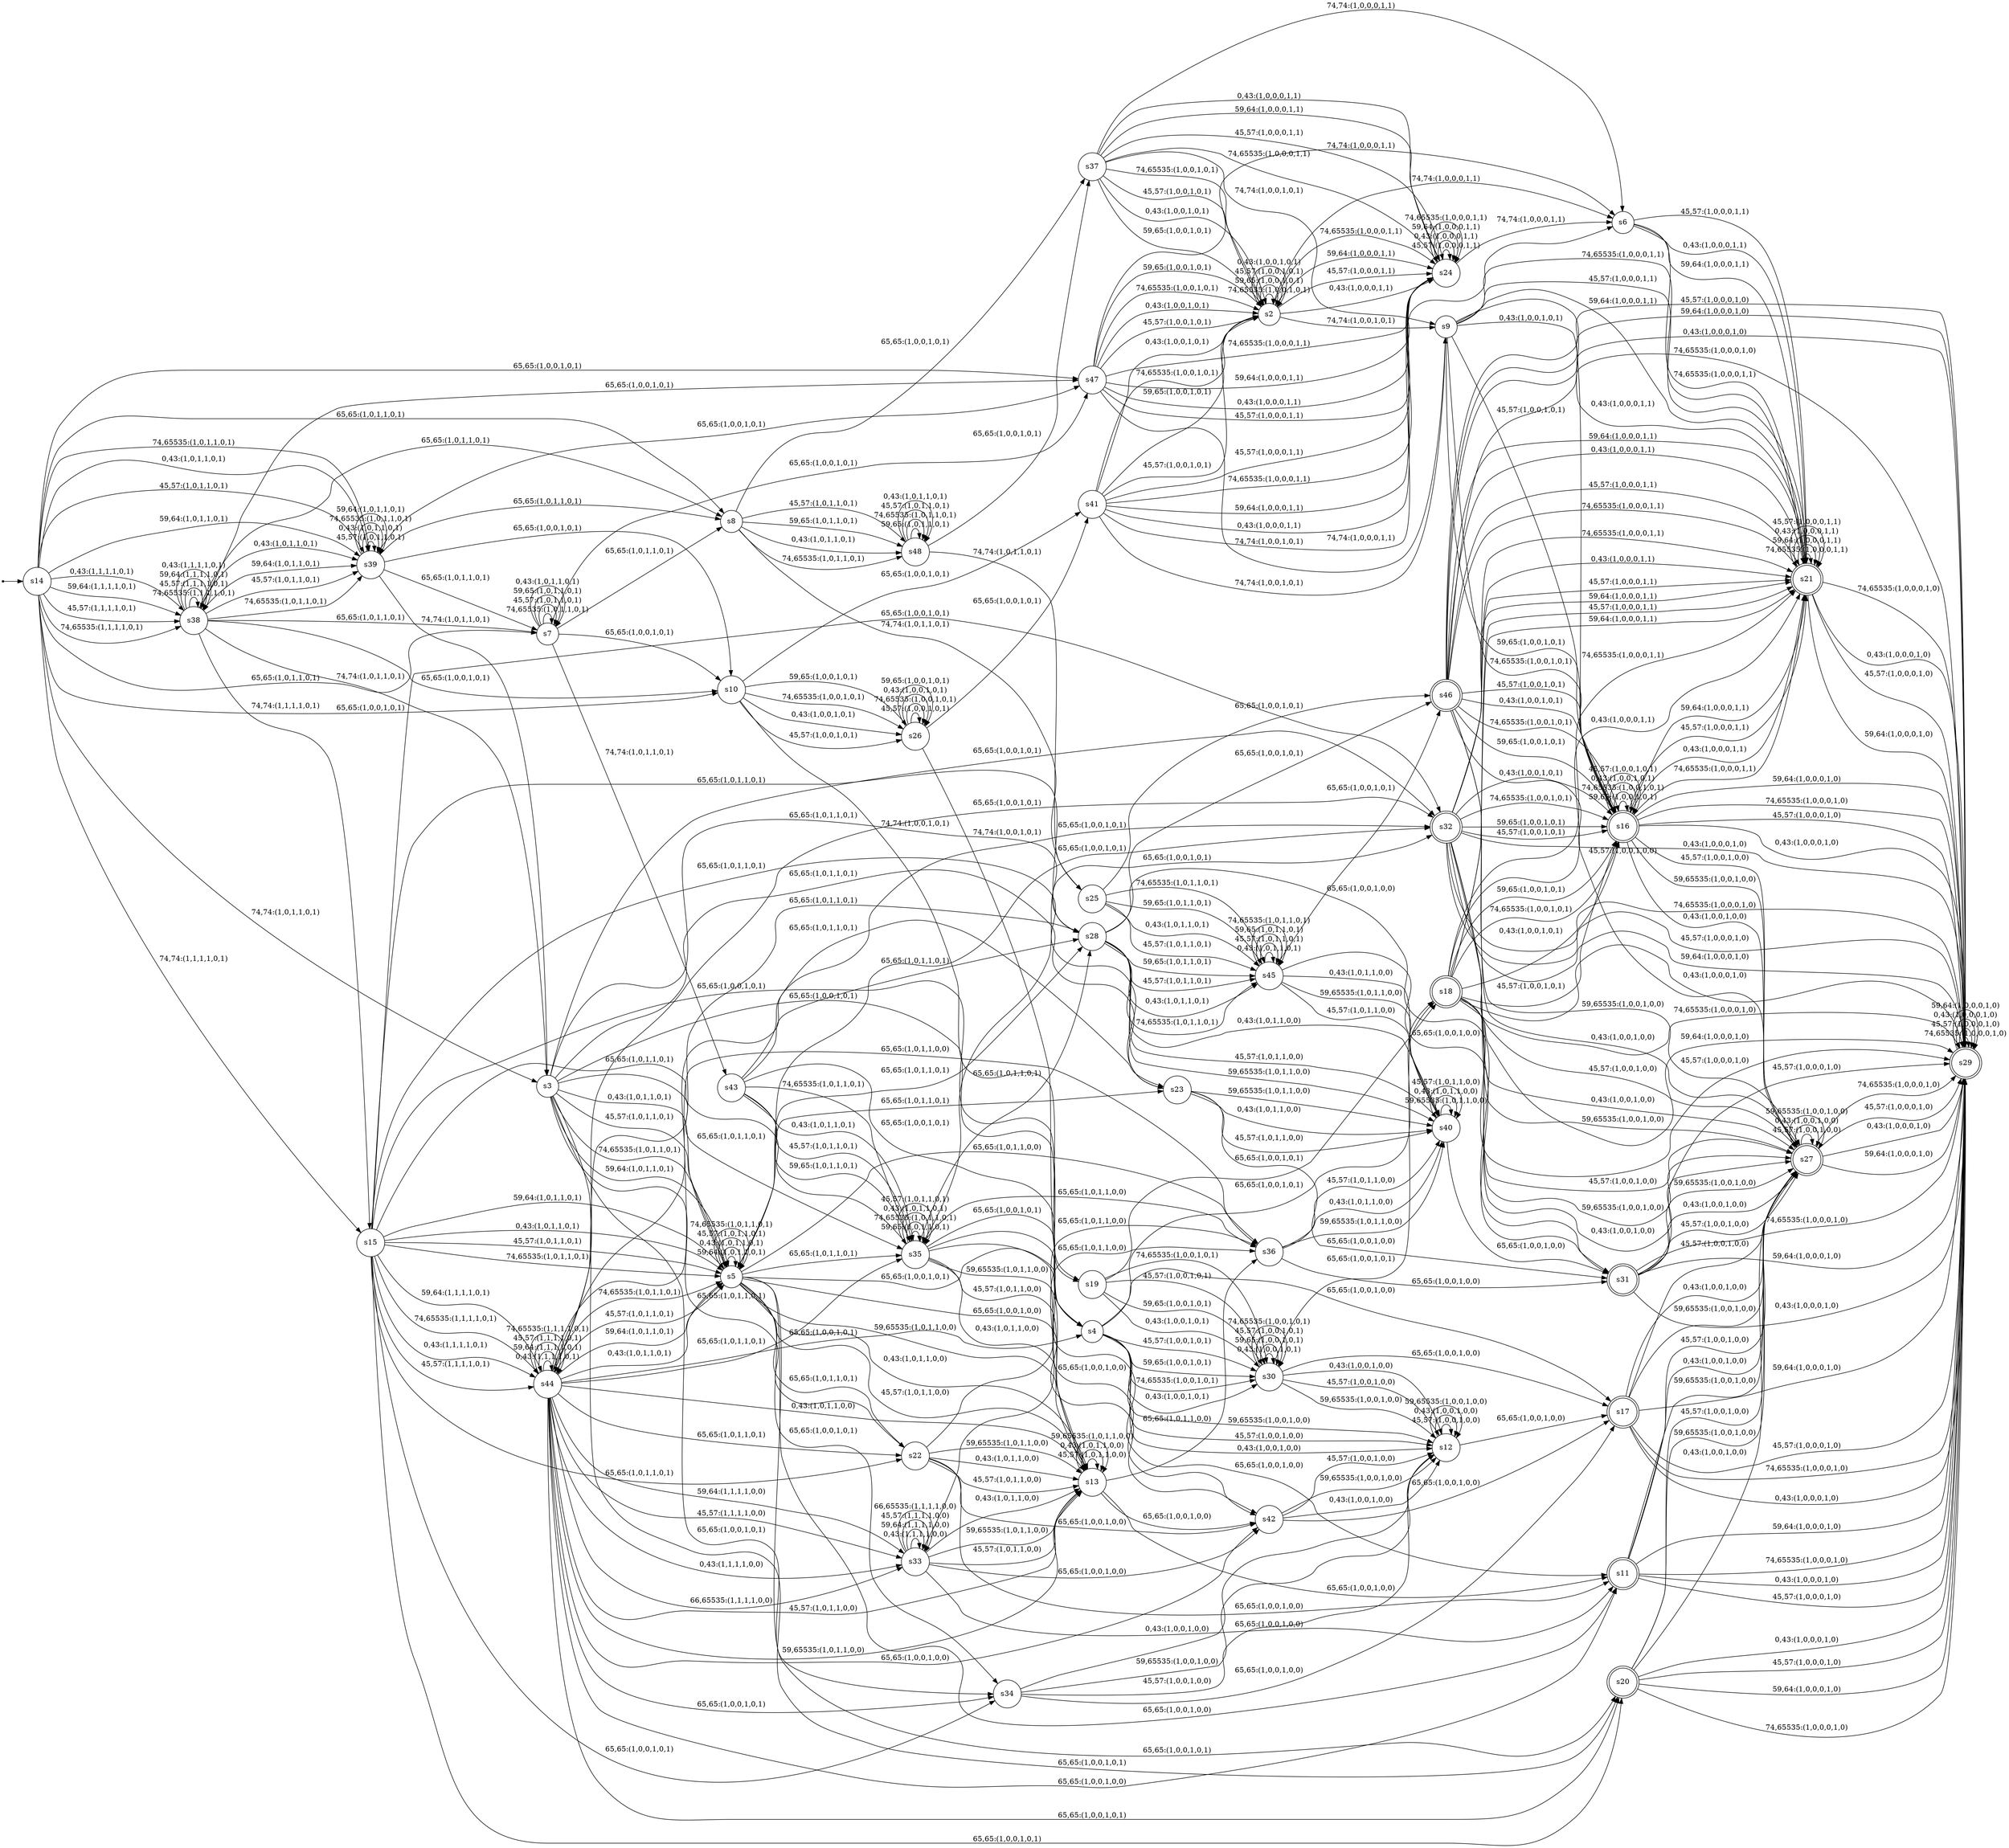 
      digraph G {
        rankdir=LR;
        init [shape=point];
        node [shape = doublecircle];
        s18 s11 s32 s29 s46 s20 s16 s31 s21 s17 s27
        node [shape = circle];
        init -> s14;
        s48 -> s48 [label = "59,65:(1,0,1,1,0,1)"]
        s48 -> s48 [label = "74,65535:(1,0,1,1,0,1)"]
        s48 -> s25 [label = "74,74:(1,0,1,1,0,1)"]
        s48 -> s48 [label = "45,57:(1,0,1,1,0,1)"]
        s48 -> s48 [label = "0,43:(1,0,1,1,0,1)"]
        s48 -> s37 [label = "65,65:(1,0,0,1,0,1)"]
        s47 -> s24 [label = "0,43:(1,0,0,0,1,1)"]
        s47 -> s2 [label = "59,65:(1,0,0,1,0,1)"]
        s47 -> s2 [label = "74,65535:(1,0,0,1,0,1)"]
        s47 -> s24 [label = "45,57:(1,0,0,0,1,1)"]
        s47 -> s2 [label = "0,43:(1,0,0,1,0,1)"]
        s47 -> s2 [label = "45,57:(1,0,0,1,0,1)"]
        s47 -> s24 [label = "74,65535:(1,0,0,0,1,1)"]
        s47 -> s9 [label = "74,74:(1,0,0,1,0,1)"]
        s47 -> s6 [label = "74,74:(1,0,0,0,1,1)"]
        s47 -> s24 [label = "59,64:(1,0,0,0,1,1)"]
        s46 -> s21 [label = "74,65535:(1,0,0,0,1,1)"]
        s46 -> s27 [label = "45,57:(1,0,0,1,0,0)"]
        s46 -> s27 [label = "59,65535:(1,0,0,1,0,0)"]
        s46 -> s21 [label = "59,64:(1,0,0,0,1,1)"]
        s46 -> s29 [label = "45,57:(1,0,0,0,1,0)"]
        s46 -> s21 [label = "0,43:(1,0,0,0,1,1)"]
        s46 -> s21 [label = "45,57:(1,0,0,0,1,1)"]
        s46 -> s29 [label = "59,64:(1,0,0,0,1,0)"]
        s46 -> s16 [label = "0,43:(1,0,0,1,0,1)"]
        s46 -> s16 [label = "74,65535:(1,0,0,1,0,1)"]
        s46 -> s29 [label = "0,43:(1,0,0,0,1,0)"]
        s46 -> s29 [label = "74,65535:(1,0,0,0,1,0)"]
        s46 -> s16 [label = "59,65:(1,0,0,1,0,1)"]
        s46 -> s16 [label = "45,57:(1,0,0,1,0,1)"]
        s46 -> s27 [label = "0,43:(1,0,0,1,0,0)"]
        s45 -> s45 [label = "0,43:(1,0,1,1,0,1)"]
        s45 -> s40 [label = "45,57:(1,0,1,1,0,0)"]
        s45 -> s40 [label = "0,43:(1,0,1,1,0,0)"]
        s45 -> s31 [label = "65,65:(1,0,0,1,0,0)"]
        s45 -> s45 [label = "45,57:(1,0,1,1,0,1)"]
        s45 -> s45 [label = "59,65:(1,0,1,1,0,1)"]
        s45 -> s45 [label = "74,65535:(1,0,1,1,0,1)"]
        s45 -> s40 [label = "59,65535:(1,0,1,1,0,0)"]
        s45 -> s46 [label = "65,65:(1,0,0,1,0,1)"]
        s44 -> s33 [label = "45,57:(1,1,1,1,0,0)"]
        s44 -> s44 [label = "0,43:(1,1,1,1,0,1)"]
        s44 -> s44 [label = "59,64:(1,1,1,1,0,1)"]
        s44 -> s32 [label = "65,65:(1,0,0,1,0,1)"]
        s44 -> s5 [label = "59,64:(1,0,1,1,0,1)"]
        s44 -> s20 [label = "65,65:(1,0,0,1,0,1)"]
        s44 -> s5 [label = "0,43:(1,0,1,1,0,1)"]
        s44 -> s28 [label = "65,65:(1,0,1,1,0,1)"]
        s44 -> s35 [label = "65,65:(1,0,1,1,0,1)"]
        s44 -> s13 [label = "45,57:(1,0,1,1,0,0)"]
        s44 -> s33 [label = "0,43:(1,1,1,1,0,0)"]
        s44 -> s44 [label = "45,57:(1,1,1,1,0,1)"]
        s44 -> s36 [label = "65,65:(1,0,1,1,0,0)"]
        s44 -> s11 [label = "65,65:(1,0,0,1,0,0)"]
        s44 -> s42 [label = "65,65:(1,0,0,1,0,0)"]
        s44 -> s23 [label = "65,65:(1,0,1,1,0,1)"]
        s44 -> s34 [label = "65,65:(1,0,0,1,0,1)"]
        s44 -> s13 [label = "59,65535:(1,0,1,1,0,0)"]
        s44 -> s33 [label = "66,65535:(1,1,1,1,0,0)"]
        s44 -> s5 [label = "74,65535:(1,0,1,1,0,1)"]
        s44 -> s22 [label = "65,65:(1,0,1,1,0,1)"]
        s44 -> s4 [label = "65,65:(1,0,0,1,0,1)"]
        s44 -> s13 [label = "0,43:(1,0,1,1,0,0)"]
        s44 -> s44 [label = "74,65535:(1,1,1,1,0,1)"]
        s44 -> s5 [label = "45,57:(1,0,1,1,0,1)"]
        s44 -> s33 [label = "59,64:(1,1,1,1,0,0)"]
        s43 -> s28 [label = "65,65:(1,0,1,1,0,1)"]
        s43 -> s32 [label = "65,65:(1,0,0,1,0,1)"]
        s43 -> s35 [label = "74,65535:(1,0,1,1,0,1)"]
        s43 -> s35 [label = "0,43:(1,0,1,1,0,1)"]
        s43 -> s35 [label = "45,57:(1,0,1,1,0,1)"]
        s43 -> s4 [label = "65,65:(1,0,0,1,0,1)"]
        s43 -> s35 [label = "59,65:(1,0,1,1,0,1)"]
        s42 -> s12 [label = "59,65535:(1,0,0,1,0,0)"]
        s42 -> s12 [label = "0,43:(1,0,0,1,0,0)"]
        s42 -> s17 [label = "65,65:(1,0,0,1,0,0)"]
        s42 -> s12 [label = "45,57:(1,0,0,1,0,0)"]
        s41 -> s2 [label = "59,65:(1,0,0,1,0,1)"]
        s41 -> s6 [label = "74,74:(1,0,0,0,1,1)"]
        s41 -> s24 [label = "74,65535:(1,0,0,0,1,1)"]
        s41 -> s24 [label = "0,43:(1,0,0,0,1,1)"]
        s41 -> s9 [label = "74,74:(1,0,0,1,0,1)"]
        s41 -> s24 [label = "59,64:(1,0,0,0,1,1)"]
        s41 -> s24 [label = "45,57:(1,0,0,0,1,1)"]
        s41 -> s2 [label = "45,57:(1,0,0,1,0,1)"]
        s41 -> s2 [label = "0,43:(1,0,0,1,0,1)"]
        s41 -> s2 [label = "74,65535:(1,0,0,1,0,1)"]
        s40 -> s31 [label = "65,65:(1,0,0,1,0,0)"]
        s40 -> s40 [label = "59,65535:(1,0,1,1,0,0)"]
        s40 -> s40 [label = "0,43:(1,0,1,1,0,0)"]
        s40 -> s40 [label = "45,57:(1,0,1,1,0,0)"]
        s39 -> s39 [label = "45,57:(1,0,1,1,0,1)"]
        s39 -> s8 [label = "65,65:(1,0,1,1,0,1)"]
        s39 -> s39 [label = "0,43:(1,0,1,1,0,1)"]
        s39 -> s7 [label = "65,65:(1,0,1,1,0,1)"]
        s39 -> s10 [label = "65,65:(1,0,0,1,0,1)"]
        s39 -> s47 [label = "65,65:(1,0,0,1,0,1)"]
        s39 -> s39 [label = "74,65535:(1,0,1,1,0,1)"]
        s39 -> s39 [label = "59,64:(1,0,1,1,0,1)"]
        s39 -> s3 [label = "74,74:(1,0,1,1,0,1)"]
        s38 -> s38 [label = "74,65535:(1,1,1,1,0,1)"]
        s38 -> s39 [label = "45,57:(1,0,1,1,0,1)"]
        s38 -> s39 [label = "74,65535:(1,0,1,1,0,1)"]
        s38 -> s7 [label = "65,65:(1,0,1,1,0,1)"]
        s38 -> s39 [label = "0,43:(1,0,1,1,0,1)"]
        s38 -> s38 [label = "45,57:(1,1,1,1,0,1)"]
        s38 -> s3 [label = "74,74:(1,0,1,1,0,1)"]
        s38 -> s47 [label = "65,65:(1,0,0,1,0,1)"]
        s38 -> s15 [label = "74,74:(1,1,1,1,0,1)"]
        s38 -> s8 [label = "65,65:(1,0,1,1,0,1)"]
        s38 -> s39 [label = "59,64:(1,0,1,1,0,1)"]
        s38 -> s38 [label = "59,64:(1,1,1,1,0,1)"]
        s38 -> s38 [label = "0,43:(1,1,1,1,0,1)"]
        s38 -> s10 [label = "65,65:(1,0,0,1,0,1)"]
        s37 -> s9 [label = "74,74:(1,0,0,1,0,1)"]
        s37 -> s2 [label = "74,65535:(1,0,0,1,0,1)"]
        s37 -> s6 [label = "74,74:(1,0,0,0,1,1)"]
        s37 -> s2 [label = "45,57:(1,0,0,1,0,1)"]
        s37 -> s24 [label = "0,43:(1,0,0,0,1,1)"]
        s37 -> s2 [label = "0,43:(1,0,0,1,0,1)"]
        s37 -> s24 [label = "59,64:(1,0,0,0,1,1)"]
        s37 -> s24 [label = "45,57:(1,0,0,0,1,1)"]
        s37 -> s24 [label = "74,65535:(1,0,0,0,1,1)"]
        s37 -> s2 [label = "59,65:(1,0,0,1,0,1)"]
        s36 -> s40 [label = "45,57:(1,0,1,1,0,0)"]
        s36 -> s40 [label = "0,43:(1,0,1,1,0,0)"]
        s36 -> s31 [label = "65,65:(1,0,0,1,0,0)"]
        s36 -> s40 [label = "59,65535:(1,0,1,1,0,0)"]
        s35 -> s35 [label = "59,65:(1,0,1,1,0,1)"]
        s35 -> s4 [label = "65,65:(1,0,0,1,0,1)"]
        s35 -> s13 [label = "45,57:(1,0,1,1,0,0)"]
        s35 -> s35 [label = "74,65535:(1,0,1,1,0,1)"]
        s35 -> s35 [label = "0,43:(1,0,1,1,0,1)"]
        s35 -> s42 [label = "65,65:(1,0,0,1,0,0)"]
        s35 -> s13 [label = "0,43:(1,0,1,1,0,0)"]
        s35 -> s35 [label = "45,57:(1,0,1,1,0,1)"]
        s35 -> s13 [label = "59,65535:(1,0,1,1,0,0)"]
        s35 -> s11 [label = "65,65:(1,0,0,1,0,0)"]
        s35 -> s32 [label = "65,65:(1,0,0,1,0,1)"]
        s35 -> s28 [label = "65,65:(1,0,1,1,0,1)"]
        s35 -> s36 [label = "65,65:(1,0,1,1,0,0)"]
        s34 -> s12 [label = "45,57:(1,0,0,1,0,0)"]
        s34 -> s12 [label = "59,65535:(1,0,0,1,0,0)"]
        s34 -> s12 [label = "0,43:(1,0,0,1,0,0)"]
        s34 -> s17 [label = "65,65:(1,0,0,1,0,0)"]
        s33 -> s13 [label = "45,57:(1,0,1,1,0,0)"]
        s33 -> s13 [label = "0,43:(1,0,1,1,0,0)"]
        s33 -> s33 [label = "0,43:(1,1,1,1,0,0)"]
        s33 -> s33 [label = "59,64:(1,1,1,1,0,0)"]
        s33 -> s36 [label = "65,65:(1,0,1,1,0,0)"]
        s33 -> s13 [label = "59,65535:(1,0,1,1,0,0)"]
        s33 -> s42 [label = "65,65:(1,0,0,1,0,0)"]
        s33 -> s33 [label = "45,57:(1,1,1,1,0,0)"]
        s33 -> s11 [label = "65,65:(1,0,0,1,0,0)"]
        s33 -> s33 [label = "66,65535:(1,1,1,1,0,0)"]
        s32 -> s16 [label = "0,43:(1,0,0,1,0,1)"]
        s32 -> s21 [label = "45,57:(1,0,0,0,1,1)"]
        s32 -> s16 [label = "74,65535:(1,0,0,1,0,1)"]
        s32 -> s16 [label = "59,65:(1,0,0,1,0,1)"]
        s32 -> s27 [label = "0,43:(1,0,0,1,0,0)"]
        s32 -> s21 [label = "59,64:(1,0,0,0,1,1)"]
        s32 -> s21 [label = "74,65535:(1,0,0,0,1,1)"]
        s32 -> s21 [label = "0,43:(1,0,0,0,1,1)"]
        s32 -> s29 [label = "45,57:(1,0,0,0,1,0)"]
        s32 -> s29 [label = "59,64:(1,0,0,0,1,0)"]
        s32 -> s27 [label = "59,65535:(1,0,0,1,0,0)"]
        s32 -> s29 [label = "0,43:(1,0,0,0,1,0)"]
        s32 -> s27 [label = "45,57:(1,0,0,1,0,0)"]
        s32 -> s16 [label = "45,57:(1,0,0,1,0,1)"]
        s32 -> s29 [label = "74,65535:(1,0,0,0,1,0)"]
        s31 -> s29 [label = "0,43:(1,0,0,0,1,0)"]
        s31 -> s29 [label = "45,57:(1,0,0,0,1,0)"]
        s31 -> s29 [label = "74,65535:(1,0,0,0,1,0)"]
        s31 -> s27 [label = "59,65535:(1,0,0,1,0,0)"]
        s31 -> s29 [label = "59,64:(1,0,0,0,1,0)"]
        s31 -> s27 [label = "0,43:(1,0,0,1,0,0)"]
        s31 -> s27 [label = "45,57:(1,0,0,1,0,0)"]
        s30 -> s30 [label = "0,43:(1,0,0,1,0,1)"]
        s30 -> s17 [label = "65,65:(1,0,0,1,0,0)"]
        s30 -> s18 [label = "65,65:(1,0,0,1,0,1)"]
        s30 -> s12 [label = "59,65535:(1,0,0,1,0,0)"]
        s30 -> s30 [label = "59,65:(1,0,0,1,0,1)"]
        s30 -> s30 [label = "45,57:(1,0,0,1,0,1)"]
        s30 -> s12 [label = "0,43:(1,0,0,1,0,0)"]
        s30 -> s12 [label = "45,57:(1,0,0,1,0,0)"]
        s30 -> s30 [label = "74,65535:(1,0,0,1,0,1)"]
        s29 -> s29 [label = "74,65535:(1,0,0,0,1,0)"]
        s29 -> s29 [label = "45,57:(1,0,0,0,1,0)"]
        s29 -> s29 [label = "0,43:(1,0,0,0,1,0)"]
        s29 -> s29 [label = "59,64:(1,0,0,0,1,0)"]
        s28 -> s45 [label = "0,43:(1,0,1,1,0,1)"]
        s28 -> s46 [label = "65,65:(1,0,0,1,0,1)"]
        s28 -> s45 [label = "74,65535:(1,0,1,1,0,1)"]
        s28 -> s40 [label = "59,65535:(1,0,1,1,0,0)"]
        s28 -> s45 [label = "59,65:(1,0,1,1,0,1)"]
        s28 -> s31 [label = "65,65:(1,0,0,1,0,0)"]
        s28 -> s45 [label = "45,57:(1,0,1,1,0,1)"]
        s28 -> s40 [label = "0,43:(1,0,1,1,0,0)"]
        s28 -> s40 [label = "45,57:(1,0,1,1,0,0)"]
        s27 -> s29 [label = "0,43:(1,0,0,0,1,0)"]
        s27 -> s29 [label = "59,64:(1,0,0,0,1,0)"]
        s27 -> s29 [label = "74,65535:(1,0,0,0,1,0)"]
        s27 -> s29 [label = "45,57:(1,0,0,0,1,0)"]
        s27 -> s27 [label = "45,57:(1,0,0,1,0,0)"]
        s27 -> s27 [label = "0,43:(1,0,0,1,0,0)"]
        s27 -> s27 [label = "59,65535:(1,0,0,1,0,0)"]
        s26 -> s19 [label = "74,74:(1,0,0,1,0,1)"]
        s26 -> s26 [label = "45,57:(1,0,0,1,0,1)"]
        s26 -> s26 [label = "74,65535:(1,0,0,1,0,1)"]
        s26 -> s41 [label = "65,65:(1,0,0,1,0,1)"]
        s26 -> s26 [label = "0,43:(1,0,0,1,0,1)"]
        s26 -> s26 [label = "59,65:(1,0,0,1,0,1)"]
        s25 -> s46 [label = "65,65:(1,0,0,1,0,1)"]
        s25 -> s45 [label = "59,65:(1,0,1,1,0,1)"]
        s25 -> s45 [label = "0,43:(1,0,1,1,0,1)"]
        s25 -> s45 [label = "45,57:(1,0,1,1,0,1)"]
        s25 -> s45 [label = "74,65535:(1,0,1,1,0,1)"]
        s24 -> s24 [label = "45,57:(1,0,0,0,1,1)"]
        s24 -> s6 [label = "74,74:(1,0,0,0,1,1)"]
        s24 -> s24 [label = "0,43:(1,0,0,0,1,1)"]
        s24 -> s24 [label = "59,64:(1,0,0,0,1,1)"]
        s24 -> s24 [label = "74,65535:(1,0,0,0,1,1)"]
        s23 -> s31 [label = "65,65:(1,0,0,1,0,0)"]
        s23 -> s40 [label = "0,43:(1,0,1,1,0,0)"]
        s23 -> s40 [label = "59,65535:(1,0,1,1,0,0)"]
        s23 -> s40 [label = "45,57:(1,0,1,1,0,0)"]
        s22 -> s13 [label = "0,43:(1,0,1,1,0,0)"]
        s22 -> s42 [label = "65,65:(1,0,0,1,0,0)"]
        s22 -> s11 [label = "65,65:(1,0,0,1,0,0)"]
        s22 -> s13 [label = "45,57:(1,0,1,1,0,0)"]
        s22 -> s13 [label = "59,65535:(1,0,1,1,0,0)"]
        s22 -> s36 [label = "65,65:(1,0,1,1,0,0)"]
        s21 -> s29 [label = "45,57:(1,0,0,0,1,0)"]
        s21 -> s29 [label = "59,64:(1,0,0,0,1,0)"]
        s21 -> s21 [label = "74,65535:(1,0,0,0,1,1)"]
        s21 -> s29 [label = "74,65535:(1,0,0,0,1,0)"]
        s21 -> s21 [label = "59,64:(1,0,0,0,1,1)"]
        s21 -> s21 [label = "0,43:(1,0,0,0,1,1)"]
        s21 -> s21 [label = "45,57:(1,0,0,0,1,1)"]
        s21 -> s29 [label = "0,43:(1,0,0,0,1,0)"]
        s20 -> s29 [label = "45,57:(1,0,0,0,1,0)"]
        s20 -> s27 [label = "45,57:(1,0,0,1,0,0)"]
        s20 -> s29 [label = "59,64:(1,0,0,0,1,0)"]
        s20 -> s29 [label = "74,65535:(1,0,0,0,1,0)"]
        s20 -> s27 [label = "59,65535:(1,0,0,1,0,0)"]
        s20 -> s27 [label = "0,43:(1,0,0,1,0,0)"]
        s20 -> s29 [label = "0,43:(1,0,0,0,1,0)"]
        s19 -> s30 [label = "45,57:(1,0,0,1,0,1)"]
        s19 -> s18 [label = "65,65:(1,0,0,1,0,1)"]
        s19 -> s30 [label = "74,65535:(1,0,0,1,0,1)"]
        s19 -> s30 [label = "0,43:(1,0,0,1,0,1)"]
        s19 -> s30 [label = "59,65:(1,0,0,1,0,1)"]
        s18 -> s21 [label = "45,57:(1,0,0,0,1,1)"]
        s18 -> s29 [label = "0,43:(1,0,0,0,1,0)"]
        s18 -> s27 [label = "59,65535:(1,0,0,1,0,0)"]
        s18 -> s29 [label = "45,57:(1,0,0,0,1,0)"]
        s18 -> s21 [label = "59,64:(1,0,0,0,1,1)"]
        s18 -> s16 [label = "74,65535:(1,0,0,1,0,1)"]
        s18 -> s16 [label = "0,43:(1,0,0,1,0,1)"]
        s18 -> s29 [label = "74,65535:(1,0,0,0,1,0)"]
        s18 -> s29 [label = "59,64:(1,0,0,0,1,0)"]
        s18 -> s21 [label = "74,65535:(1,0,0,0,1,1)"]
        s18 -> s27 [label = "0,43:(1,0,0,1,0,0)"]
        s18 -> s16 [label = "45,57:(1,0,0,1,0,1)"]
        s18 -> s21 [label = "0,43:(1,0,0,0,1,1)"]
        s18 -> s27 [label = "45,57:(1,0,0,1,0,0)"]
        s18 -> s16 [label = "59,65:(1,0,0,1,0,1)"]
        s17 -> s27 [label = "0,43:(1,0,0,1,0,0)"]
        s17 -> s27 [label = "59,65535:(1,0,0,1,0,0)"]
        s17 -> s29 [label = "45,57:(1,0,0,0,1,0)"]
        s17 -> s29 [label = "74,65535:(1,0,0,0,1,0)"]
        s17 -> s29 [label = "0,43:(1,0,0,0,1,0)"]
        s17 -> s29 [label = "59,64:(1,0,0,0,1,0)"]
        s17 -> s27 [label = "45,57:(1,0,0,1,0,0)"]
        s16 -> s27 [label = "45,57:(1,0,0,1,0,0)"]
        s16 -> s29 [label = "0,43:(1,0,0,0,1,0)"]
        s16 -> s16 [label = "59,65:(1,0,0,1,0,1)"]
        s16 -> s21 [label = "45,57:(1,0,0,0,1,1)"]
        s16 -> s21 [label = "0,43:(1,0,0,0,1,1)"]
        s16 -> s21 [label = "74,65535:(1,0,0,0,1,1)"]
        s16 -> s27 [label = "59,65535:(1,0,0,1,0,0)"]
        s16 -> s16 [label = "74,65535:(1,0,0,1,0,1)"]
        s16 -> s27 [label = "0,43:(1,0,0,1,0,0)"]
        s16 -> s21 [label = "59,64:(1,0,0,0,1,1)"]
        s16 -> s16 [label = "0,43:(1,0,0,1,0,1)"]
        s16 -> s29 [label = "59,64:(1,0,0,0,1,0)"]
        s16 -> s29 [label = "74,65535:(1,0,0,0,1,0)"]
        s16 -> s29 [label = "45,57:(1,0,0,0,1,0)"]
        s16 -> s16 [label = "45,57:(1,0,0,1,0,1)"]
        s15 -> s32 [label = "65,65:(1,0,0,1,0,1)"]
        s15 -> s28 [label = "65,65:(1,0,1,1,0,1)"]
        s15 -> s34 [label = "65,65:(1,0,0,1,0,1)"]
        s15 -> s44 [label = "45,57:(1,1,1,1,0,1)"]
        s15 -> s23 [label = "65,65:(1,0,1,1,0,1)"]
        s15 -> s5 [label = "0,43:(1,0,1,1,0,1)"]
        s15 -> s44 [label = "59,64:(1,1,1,1,0,1)"]
        s15 -> s5 [label = "45,57:(1,0,1,1,0,1)"]
        s15 -> s5 [label = "74,65535:(1,0,1,1,0,1)"]
        s15 -> s44 [label = "74,65535:(1,1,1,1,0,1)"]
        s15 -> s44 [label = "0,43:(1,1,1,1,0,1)"]
        s15 -> s4 [label = "65,65:(1,0,0,1,0,1)"]
        s15 -> s22 [label = "65,65:(1,0,1,1,0,1)"]
        s15 -> s35 [label = "65,65:(1,0,1,1,0,1)"]
        s15 -> s5 [label = "59,64:(1,0,1,1,0,1)"]
        s15 -> s20 [label = "65,65:(1,0,0,1,0,1)"]
        s14 -> s47 [label = "65,65:(1,0,0,1,0,1)"]
        s14 -> s15 [label = "74,74:(1,1,1,1,0,1)"]
        s14 -> s10 [label = "65,65:(1,0,0,1,0,1)"]
        s14 -> s7 [label = "65,65:(1,0,1,1,0,1)"]
        s14 -> s8 [label = "65,65:(1,0,1,1,0,1)"]
        s14 -> s38 [label = "59,64:(1,1,1,1,0,1)"]
        s14 -> s39 [label = "74,65535:(1,0,1,1,0,1)"]
        s14 -> s39 [label = "0,43:(1,0,1,1,0,1)"]
        s14 -> s39 [label = "45,57:(1,0,1,1,0,1)"]
        s14 -> s39 [label = "59,64:(1,0,1,1,0,1)"]
        s14 -> s38 [label = "45,57:(1,1,1,1,0,1)"]
        s14 -> s3 [label = "74,74:(1,0,1,1,0,1)"]
        s14 -> s38 [label = "74,65535:(1,1,1,1,0,1)"]
        s14 -> s38 [label = "0,43:(1,1,1,1,0,1)"]
        s13 -> s13 [label = "45,57:(1,0,1,1,0,0)"]
        s13 -> s36 [label = "65,65:(1,0,1,1,0,0)"]
        s13 -> s13 [label = "0,43:(1,0,1,1,0,0)"]
        s13 -> s11 [label = "65,65:(1,0,0,1,0,0)"]
        s13 -> s42 [label = "65,65:(1,0,0,1,0,0)"]
        s13 -> s13 [label = "59,65535:(1,0,1,1,0,0)"]
        s12 -> s12 [label = "45,57:(1,0,0,1,0,0)"]
        s12 -> s12 [label = "0,43:(1,0,0,1,0,0)"]
        s12 -> s17 [label = "65,65:(1,0,0,1,0,0)"]
        s12 -> s12 [label = "59,65535:(1,0,0,1,0,0)"]
        s11 -> s27 [label = "45,57:(1,0,0,1,0,0)"]
        s11 -> s29 [label = "0,43:(1,0,0,0,1,0)"]
        s11 -> s27 [label = "0,43:(1,0,0,1,0,0)"]
        s11 -> s29 [label = "45,57:(1,0,0,0,1,0)"]
        s11 -> s27 [label = "59,65535:(1,0,0,1,0,0)"]
        s11 -> s29 [label = "59,64:(1,0,0,0,1,0)"]
        s11 -> s29 [label = "74,65535:(1,0,0,0,1,0)"]
        s10 -> s26 [label = "0,43:(1,0,0,1,0,1)"]
        s10 -> s26 [label = "45,57:(1,0,0,1,0,1)"]
        s10 -> s26 [label = "59,65:(1,0,0,1,0,1)"]
        s10 -> s26 [label = "74,65535:(1,0,0,1,0,1)"]
        s10 -> s41 [label = "65,65:(1,0,0,1,0,1)"]
        s10 -> s19 [label = "74,74:(1,0,0,1,0,1)"]
        s9 -> s21 [label = "59,64:(1,0,0,0,1,1)"]
        s9 -> s21 [label = "0,43:(1,0,0,0,1,1)"]
        s9 -> s16 [label = "0,43:(1,0,0,1,0,1)"]
        s9 -> s16 [label = "45,57:(1,0,0,1,0,1)"]
        s9 -> s16 [label = "74,65535:(1,0,0,1,0,1)"]
        s9 -> s21 [label = "74,65535:(1,0,0,0,1,1)"]
        s9 -> s21 [label = "45,57:(1,0,0,0,1,1)"]
        s9 -> s16 [label = "59,65:(1,0,0,1,0,1)"]
        s8 -> s48 [label = "45,57:(1,0,1,1,0,1)"]
        s8 -> s25 [label = "74,74:(1,0,1,1,0,1)"]
        s8 -> s48 [label = "59,65:(1,0,1,1,0,1)"]
        s8 -> s37 [label = "65,65:(1,0,0,1,0,1)"]
        s8 -> s48 [label = "0,43:(1,0,1,1,0,1)"]
        s8 -> s48 [label = "74,65535:(1,0,1,1,0,1)"]
        s7 -> s7 [label = "74,65535:(1,0,1,1,0,1)"]
        s7 -> s7 [label = "45,57:(1,0,1,1,0,1)"]
        s7 -> s8 [label = "65,65:(1,0,1,1,0,1)"]
        s7 -> s10 [label = "65,65:(1,0,0,1,0,1)"]
        s7 -> s43 [label = "74,74:(1,0,1,1,0,1)"]
        s7 -> s7 [label = "59,65:(1,0,1,1,0,1)"]
        s7 -> s7 [label = "0,43:(1,0,1,1,0,1)"]
        s7 -> s47 [label = "65,65:(1,0,0,1,0,1)"]
        s6 -> s21 [label = "59,64:(1,0,0,0,1,1)"]
        s6 -> s21 [label = "74,65535:(1,0,0,0,1,1)"]
        s6 -> s21 [label = "45,57:(1,0,0,0,1,1)"]
        s6 -> s21 [label = "0,43:(1,0,0,0,1,1)"]
        s5 -> s22 [label = "65,65:(1,0,1,1,0,1)"]
        s5 -> s5 [label = "59,64:(1,0,1,1,0,1)"]
        s5 -> s42 [label = "65,65:(1,0,0,1,0,0)"]
        s5 -> s11 [label = "65,65:(1,0,0,1,0,0)"]
        s5 -> s4 [label = "65,65:(1,0,0,1,0,1)"]
        s5 -> s28 [label = "65,65:(1,0,1,1,0,1)"]
        s5 -> s5 [label = "0,43:(1,0,1,1,0,1)"]
        s5 -> s32 [label = "65,65:(1,0,0,1,0,1)"]
        s5 -> s13 [label = "59,65535:(1,0,1,1,0,0)"]
        s5 -> s13 [label = "45,57:(1,0,1,1,0,0)"]
        s5 -> s13 [label = "0,43:(1,0,1,1,0,0)"]
        s5 -> s20 [label = "65,65:(1,0,0,1,0,1)"]
        s5 -> s23 [label = "65,65:(1,0,1,1,0,1)"]
        s5 -> s5 [label = "45,57:(1,0,1,1,0,1)"]
        s5 -> s35 [label = "65,65:(1,0,1,1,0,1)"]
        s5 -> s36 [label = "65,65:(1,0,1,1,0,0)"]
        s5 -> s34 [label = "65,65:(1,0,0,1,0,1)"]
        s5 -> s5 [label = "74,65535:(1,0,1,1,0,1)"]
        s4 -> s30 [label = "45,57:(1,0,0,1,0,1)"]
        s4 -> s12 [label = "45,57:(1,0,0,1,0,0)"]
        s4 -> s12 [label = "59,65535:(1,0,0,1,0,0)"]
        s4 -> s30 [label = "59,65:(1,0,0,1,0,1)"]
        s4 -> s12 [label = "0,43:(1,0,0,1,0,0)"]
        s4 -> s17 [label = "65,65:(1,0,0,1,0,0)"]
        s4 -> s30 [label = "74,65535:(1,0,0,1,0,1)"]
        s4 -> s18 [label = "65,65:(1,0,0,1,0,1)"]
        s4 -> s30 [label = "0,43:(1,0,0,1,0,1)"]
        s3 -> s35 [label = "65,65:(1,0,1,1,0,1)"]
        s3 -> s5 [label = "45,57:(1,0,1,1,0,1)"]
        s3 -> s23 [label = "65,65:(1,0,1,1,0,1)"]
        s3 -> s32 [label = "65,65:(1,0,0,1,0,1)"]
        s3 -> s4 [label = "65,65:(1,0,0,1,0,1)"]
        s3 -> s34 [label = "65,65:(1,0,0,1,0,1)"]
        s3 -> s5 [label = "59,64:(1,0,1,1,0,1)"]
        s3 -> s5 [label = "74,65535:(1,0,1,1,0,1)"]
        s3 -> s20 [label = "65,65:(1,0,0,1,0,1)"]
        s3 -> s28 [label = "65,65:(1,0,1,1,0,1)"]
        s3 -> s22 [label = "65,65:(1,0,1,1,0,1)"]
        s3 -> s5 [label = "0,43:(1,0,1,1,0,1)"]
        s2 -> s6 [label = "74,74:(1,0,0,0,1,1)"]
        s2 -> s9 [label = "74,74:(1,0,0,1,0,1)"]
        s2 -> s24 [label = "0,43:(1,0,0,0,1,1)"]
        s2 -> s2 [label = "74,65535:(1,0,0,1,0,1)"]
        s2 -> s2 [label = "59,65:(1,0,0,1,0,1)"]
        s2 -> s24 [label = "74,65535:(1,0,0,0,1,1)"]
        s2 -> s24 [label = "59,64:(1,0,0,0,1,1)"]
        s2 -> s2 [label = "45,57:(1,0,0,1,0,1)"]
        s2 -> s2 [label = "0,43:(1,0,0,1,0,1)"]
        s2 -> s24 [label = "45,57:(1,0,0,0,1,1)"]}